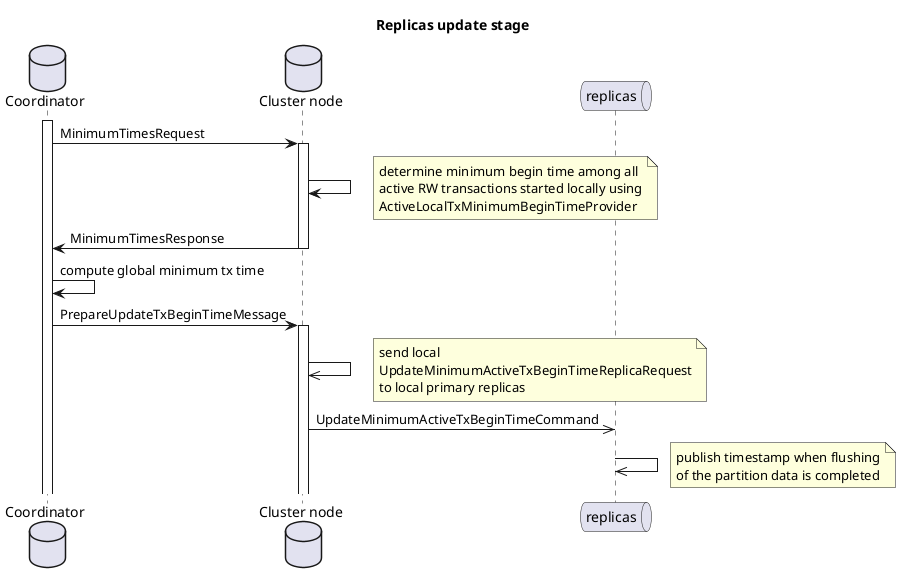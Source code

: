 @startuml
title Replicas update stage

database Coordinator as crd
database "Cluster node" as node
queue replicas as replicas

activate crd

crd -> node ++ : MinimumTimesRequest
node -> node
note right
  determine minimum begin time among all
  active RW transactions started locally using
  ActiveLocalTxMinimumBeginTimeProvider
end note
node -> crd -- : MinimumTimesResponse

crd -> crd : compute global minimum tx time

crd -> node ++ : PrepareUpdateTxBeginTimeMessage
node ->> node
note right
  send local
  UpdateMinimumActiveTxBeginTimeReplicaRequest
  to local primary replicas
end note
node ->> replicas : UpdateMinimumActiveTxBeginTimeCommand
replicas ->> replicas
note right
  publish timestamp when flushing
  of the partition data is completed
end note

@enduml